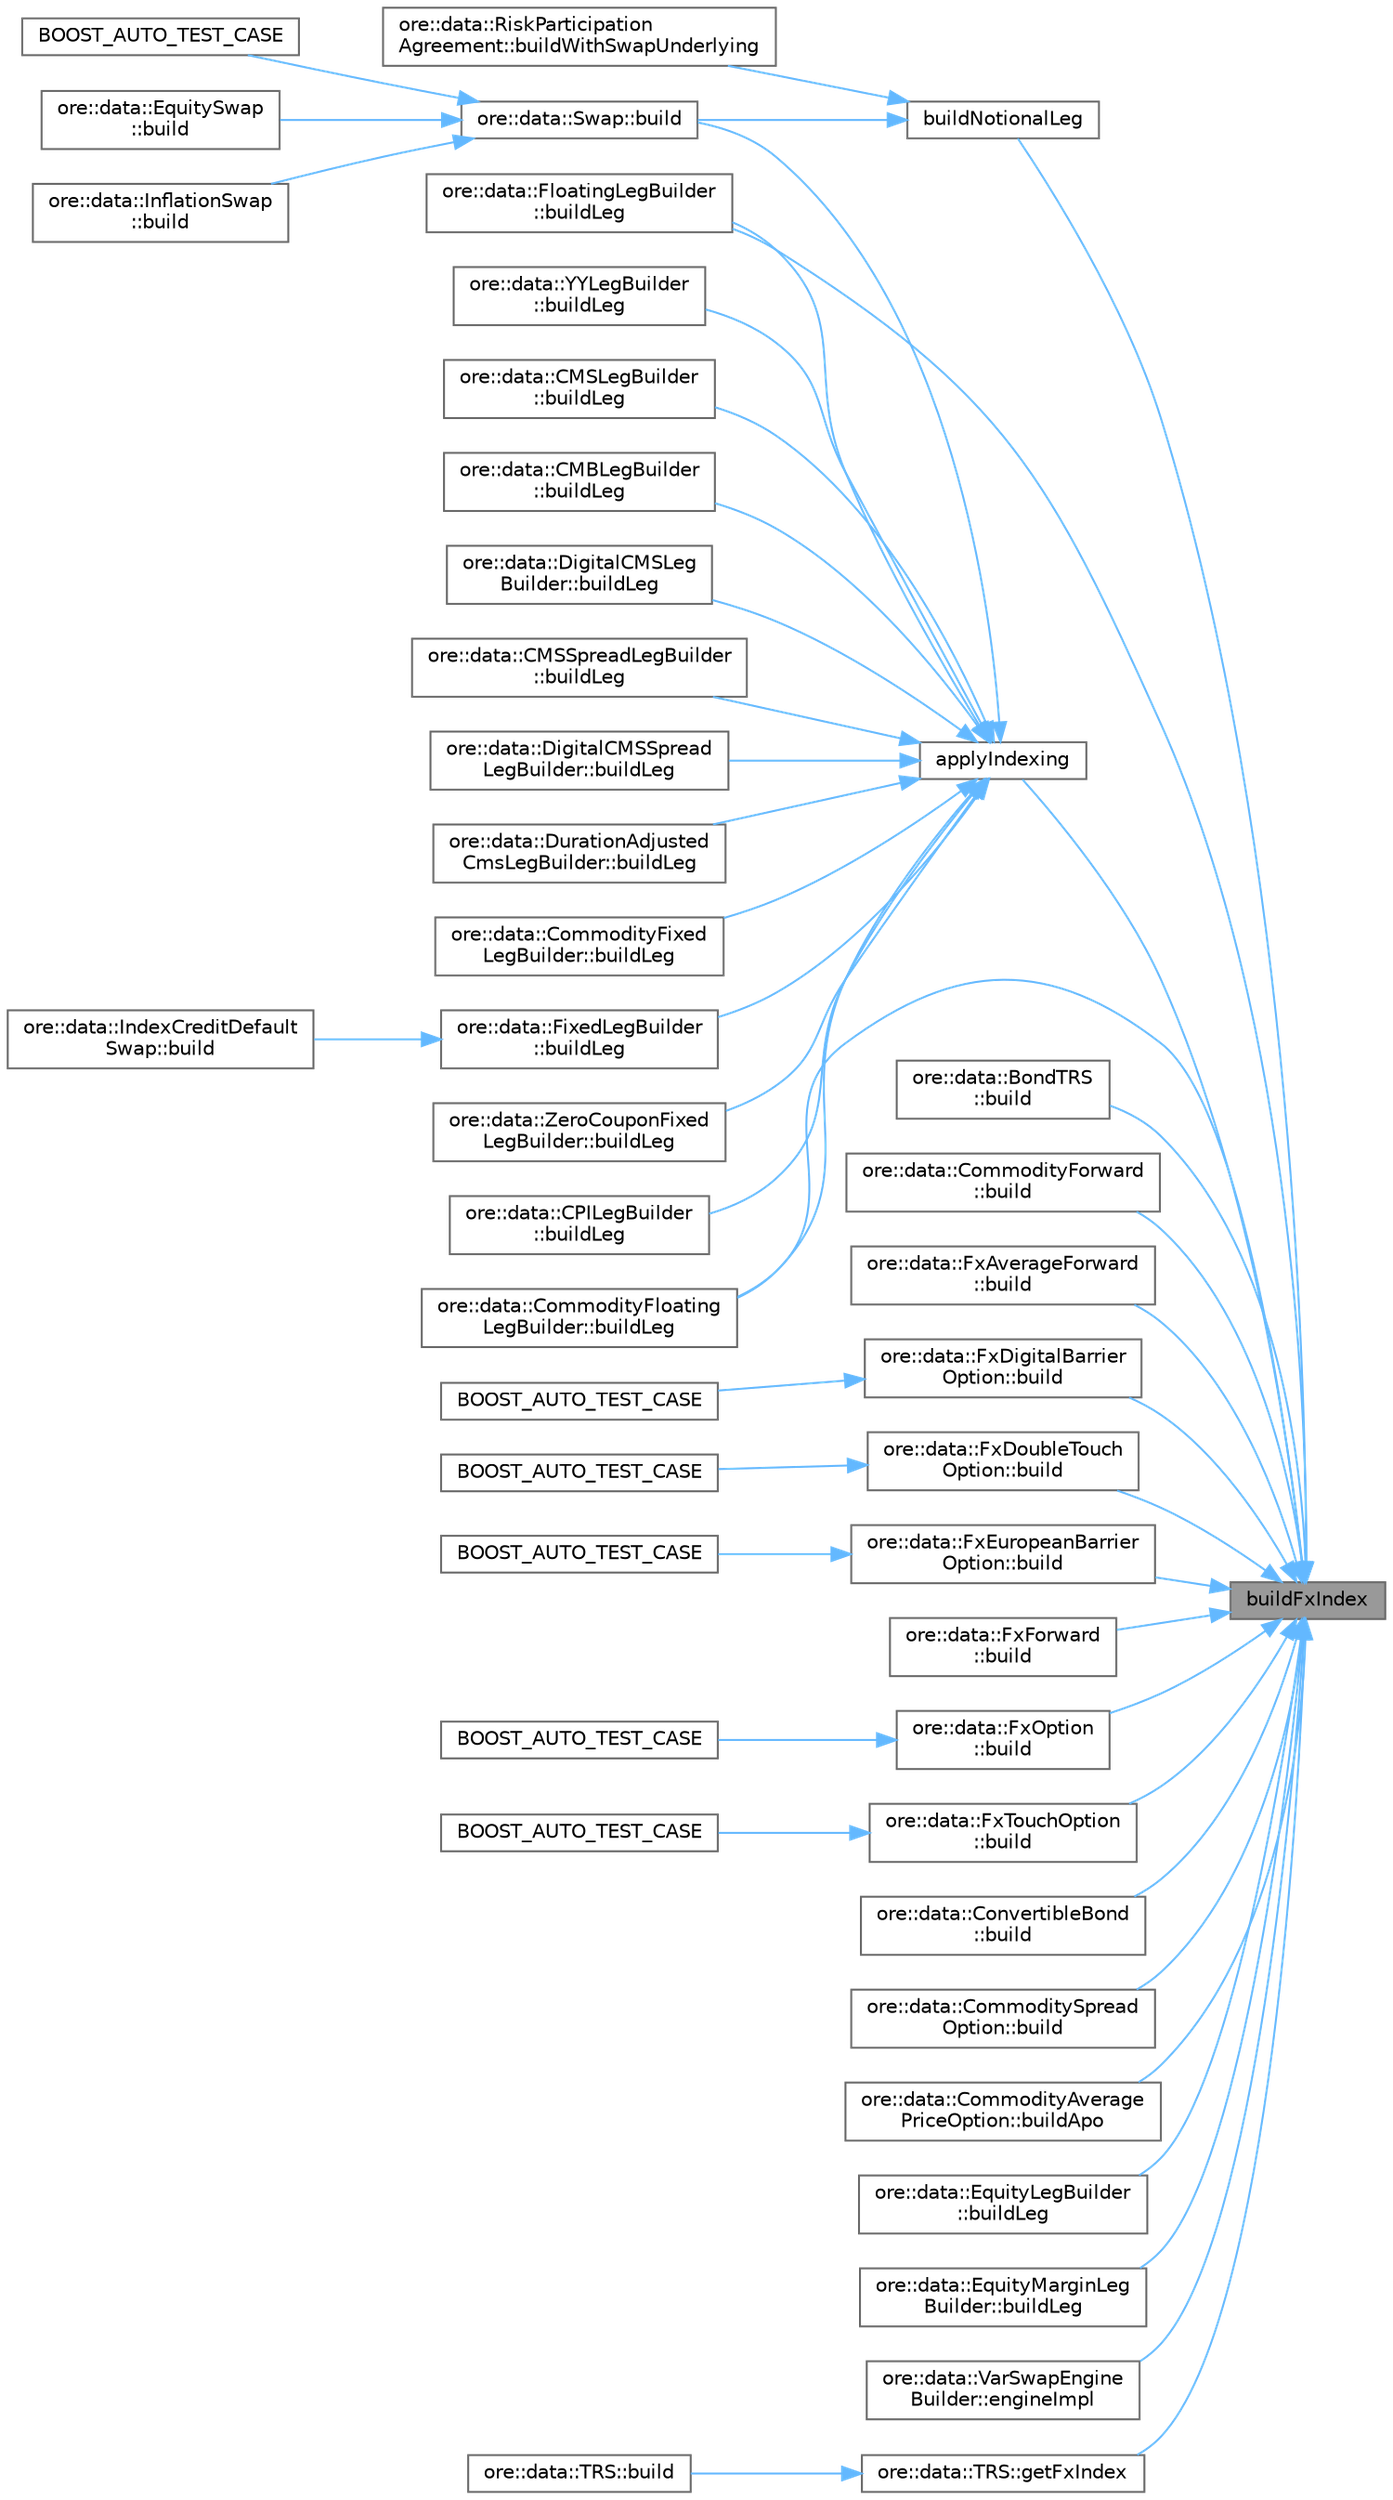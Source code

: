 digraph "buildFxIndex"
{
 // INTERACTIVE_SVG=YES
 // LATEX_PDF_SIZE
  bgcolor="transparent";
  edge [fontname=Helvetica,fontsize=10,labelfontname=Helvetica,labelfontsize=10];
  node [fontname=Helvetica,fontsize=10,shape=box,height=0.2,width=0.4];
  rankdir="RL";
  Node1 [label="buildFxIndex",height=0.2,width=0.4,color="gray40", fillcolor="grey60", style="filled", fontcolor="black",tooltip=" "];
  Node1 -> Node2 [dir="back",color="steelblue1",style="solid"];
  Node2 [label="applyIndexing",height=0.2,width=0.4,color="grey40", fillcolor="white", style="filled",URL="$namespaceore_1_1data.html#a445fe37fcb6ed264376329b7d70d58ee",tooltip=" "];
  Node2 -> Node3 [dir="back",color="steelblue1",style="solid"];
  Node3 [label="ore::data::Swap::build",height=0.2,width=0.4,color="grey40", fillcolor="white", style="filled",URL="$classore_1_1data_1_1_swap.html#a9c636e31b77522b708a0b20e376209aa",tooltip="Build QuantLib/QuantExt instrument, link pricing engine."];
  Node3 -> Node4 [dir="back",color="steelblue1",style="solid"];
  Node4 [label="BOOST_AUTO_TEST_CASE",height=0.2,width=0.4,color="grey40", fillcolor="white", style="filled",URL="$test_2todaysmarket_8cpp.html#aeb43366ac05a65218ef11c74fa7a5650",tooltip=" "];
  Node3 -> Node5 [dir="back",color="steelblue1",style="solid"];
  Node5 [label="ore::data::EquitySwap\l::build",height=0.2,width=0.4,color="grey40", fillcolor="white", style="filled",URL="$classore_1_1data_1_1_equity_swap.html#a9c636e31b77522b708a0b20e376209aa",tooltip="Trade interface."];
  Node3 -> Node6 [dir="back",color="steelblue1",style="solid"];
  Node6 [label="ore::data::InflationSwap\l::build",height=0.2,width=0.4,color="grey40", fillcolor="white", style="filled",URL="$classore_1_1data_1_1_inflation_swap.html#a9c636e31b77522b708a0b20e376209aa",tooltip="Trade interface."];
  Node2 -> Node7 [dir="back",color="steelblue1",style="solid"];
  Node7 [label="ore::data::FixedLegBuilder\l::buildLeg",height=0.2,width=0.4,color="grey40", fillcolor="white", style="filled",URL="$classore_1_1data_1_1_fixed_leg_builder.html#a2db8847a3f7eba0c3ab0378e263d10e7",tooltip=" "];
  Node7 -> Node8 [dir="back",color="steelblue1",style="solid"];
  Node8 [label="ore::data::IndexCreditDefault\lSwap::build",height=0.2,width=0.4,color="grey40", fillcolor="white", style="filled",URL="$classore_1_1data_1_1_index_credit_default_swap.html#a9c636e31b77522b708a0b20e376209aa",tooltip=" "];
  Node2 -> Node9 [dir="back",color="steelblue1",style="solid"];
  Node9 [label="ore::data::ZeroCouponFixed\lLegBuilder::buildLeg",height=0.2,width=0.4,color="grey40", fillcolor="white", style="filled",URL="$classore_1_1data_1_1_zero_coupon_fixed_leg_builder.html#a2db8847a3f7eba0c3ab0378e263d10e7",tooltip=" "];
  Node2 -> Node10 [dir="back",color="steelblue1",style="solid"];
  Node10 [label="ore::data::FloatingLegBuilder\l::buildLeg",height=0.2,width=0.4,color="grey40", fillcolor="white", style="filled",URL="$classore_1_1data_1_1_floating_leg_builder.html#a2db8847a3f7eba0c3ab0378e263d10e7",tooltip=" "];
  Node2 -> Node11 [dir="back",color="steelblue1",style="solid"];
  Node11 [label="ore::data::CPILegBuilder\l::buildLeg",height=0.2,width=0.4,color="grey40", fillcolor="white", style="filled",URL="$classore_1_1data_1_1_c_p_i_leg_builder.html#a2db8847a3f7eba0c3ab0378e263d10e7",tooltip=" "];
  Node2 -> Node12 [dir="back",color="steelblue1",style="solid"];
  Node12 [label="ore::data::YYLegBuilder\l::buildLeg",height=0.2,width=0.4,color="grey40", fillcolor="white", style="filled",URL="$classore_1_1data_1_1_y_y_leg_builder.html#a2db8847a3f7eba0c3ab0378e263d10e7",tooltip=" "];
  Node2 -> Node13 [dir="back",color="steelblue1",style="solid"];
  Node13 [label="ore::data::CMSLegBuilder\l::buildLeg",height=0.2,width=0.4,color="grey40", fillcolor="white", style="filled",URL="$classore_1_1data_1_1_c_m_s_leg_builder.html#a2db8847a3f7eba0c3ab0378e263d10e7",tooltip=" "];
  Node2 -> Node14 [dir="back",color="steelblue1",style="solid"];
  Node14 [label="ore::data::CMBLegBuilder\l::buildLeg",height=0.2,width=0.4,color="grey40", fillcolor="white", style="filled",URL="$classore_1_1data_1_1_c_m_b_leg_builder.html#a2db8847a3f7eba0c3ab0378e263d10e7",tooltip=" "];
  Node2 -> Node15 [dir="back",color="steelblue1",style="solid"];
  Node15 [label="ore::data::DigitalCMSLeg\lBuilder::buildLeg",height=0.2,width=0.4,color="grey40", fillcolor="white", style="filled",URL="$classore_1_1data_1_1_digital_c_m_s_leg_builder.html#a2db8847a3f7eba0c3ab0378e263d10e7",tooltip=" "];
  Node2 -> Node16 [dir="back",color="steelblue1",style="solid"];
  Node16 [label="ore::data::CMSSpreadLegBuilder\l::buildLeg",height=0.2,width=0.4,color="grey40", fillcolor="white", style="filled",URL="$classore_1_1data_1_1_c_m_s_spread_leg_builder.html#a2db8847a3f7eba0c3ab0378e263d10e7",tooltip=" "];
  Node2 -> Node17 [dir="back",color="steelblue1",style="solid"];
  Node17 [label="ore::data::DigitalCMSSpread\lLegBuilder::buildLeg",height=0.2,width=0.4,color="grey40", fillcolor="white", style="filled",URL="$classore_1_1data_1_1_digital_c_m_s_spread_leg_builder.html#a2db8847a3f7eba0c3ab0378e263d10e7",tooltip=" "];
  Node2 -> Node18 [dir="back",color="steelblue1",style="solid"];
  Node18 [label="ore::data::DurationAdjusted\lCmsLegBuilder::buildLeg",height=0.2,width=0.4,color="grey40", fillcolor="white", style="filled",URL="$classore_1_1data_1_1_duration_adjusted_cms_leg_builder.html#aec2b4d309c409580ac1da5b0d5e34f87",tooltip=" "];
  Node2 -> Node19 [dir="back",color="steelblue1",style="solid"];
  Node19 [label="ore::data::CommodityFixed\lLegBuilder::buildLeg",height=0.2,width=0.4,color="grey40", fillcolor="white", style="filled",URL="$classore_1_1data_1_1_commodity_fixed_leg_builder.html#a139b78cb06c706ab4a2a4f456f7ddad2",tooltip=" "];
  Node2 -> Node20 [dir="back",color="steelblue1",style="solid"];
  Node20 [label="ore::data::CommodityFloating\lLegBuilder::buildLeg",height=0.2,width=0.4,color="grey40", fillcolor="white", style="filled",URL="$classore_1_1data_1_1_commodity_floating_leg_builder.html#a139b78cb06c706ab4a2a4f456f7ddad2",tooltip=" "];
  Node1 -> Node21 [dir="back",color="steelblue1",style="solid"];
  Node21 [label="ore::data::BondTRS\l::build",height=0.2,width=0.4,color="grey40", fillcolor="white", style="filled",URL="$classore_1_1data_1_1_bond_t_r_s.html#a9c636e31b77522b708a0b20e376209aa",tooltip=" "];
  Node1 -> Node22 [dir="back",color="steelblue1",style="solid"];
  Node22 [label="ore::data::CommodityForward\l::build",height=0.2,width=0.4,color="grey40", fillcolor="white", style="filled",URL="$classore_1_1data_1_1_commodity_forward.html#a9c636e31b77522b708a0b20e376209aa",tooltip=" "];
  Node1 -> Node23 [dir="back",color="steelblue1",style="solid"];
  Node23 [label="ore::data::FxAverageForward\l::build",height=0.2,width=0.4,color="grey40", fillcolor="white", style="filled",URL="$classore_1_1data_1_1_fx_average_forward.html#a9c636e31b77522b708a0b20e376209aa",tooltip="Build QuantLib/QuantExt instrument, link pricing engine."];
  Node1 -> Node24 [dir="back",color="steelblue1",style="solid"];
  Node24 [label="ore::data::FxDigitalBarrier\lOption::build",height=0.2,width=0.4,color="grey40", fillcolor="white", style="filled",URL="$classore_1_1data_1_1_fx_digital_barrier_option.html#a9c636e31b77522b708a0b20e376209aa",tooltip="Build QuantLib/QuantExt instrument, link pricing engine."];
  Node24 -> Node25 [dir="back",color="steelblue1",style="solid"];
  Node25 [label="BOOST_AUTO_TEST_CASE",height=0.2,width=0.4,color="grey40", fillcolor="white", style="filled",URL="$fxexotics_8cpp.html#a1bb3d76e35ea3c22bb6f167cc5a2a9fa",tooltip=" "];
  Node1 -> Node26 [dir="back",color="steelblue1",style="solid"];
  Node26 [label="ore::data::FxDoubleTouch\lOption::build",height=0.2,width=0.4,color="grey40", fillcolor="white", style="filled",URL="$classore_1_1data_1_1_fx_double_touch_option.html#a9c636e31b77522b708a0b20e376209aa",tooltip="Build QuantLib/QuantExt instrument, link pricing engine."];
  Node26 -> Node27 [dir="back",color="steelblue1",style="solid"];
  Node27 [label="BOOST_AUTO_TEST_CASE",height=0.2,width=0.4,color="grey40", fillcolor="white", style="filled",URL="$fxexotics_8cpp.html#a356626221d09fa0287e4f5d1646ca231",tooltip=" "];
  Node1 -> Node28 [dir="back",color="steelblue1",style="solid"];
  Node28 [label="ore::data::FxEuropeanBarrier\lOption::build",height=0.2,width=0.4,color="grey40", fillcolor="white", style="filled",URL="$classore_1_1data_1_1_fx_european_barrier_option.html#a9c636e31b77522b708a0b20e376209aa",tooltip="Build QuantLib/QuantExt instrument, link pricing engine."];
  Node28 -> Node29 [dir="back",color="steelblue1",style="solid"];
  Node29 [label="BOOST_AUTO_TEST_CASE",height=0.2,width=0.4,color="grey40", fillcolor="white", style="filled",URL="$fxexotics_8cpp.html#acfd93f4169abaf3c0d3541c4a297d9de",tooltip=" "];
  Node1 -> Node30 [dir="back",color="steelblue1",style="solid"];
  Node30 [label="ore::data::FxForward\l::build",height=0.2,width=0.4,color="grey40", fillcolor="white", style="filled",URL="$classore_1_1data_1_1_fx_forward.html#a9c636e31b77522b708a0b20e376209aa",tooltip="Build QuantLib/QuantExt instrument, link pricing engine."];
  Node1 -> Node31 [dir="back",color="steelblue1",style="solid"];
  Node31 [label="ore::data::FxOption\l::build",height=0.2,width=0.4,color="grey40", fillcolor="white", style="filled",URL="$classore_1_1data_1_1_fx_option.html#a9c636e31b77522b708a0b20e376209aa",tooltip="Build QuantLib/QuantExt instrument, link pricing engine."];
  Node31 -> Node32 [dir="back",color="steelblue1",style="solid"];
  Node32 [label="BOOST_AUTO_TEST_CASE",height=0.2,width=0.4,color="grey40", fillcolor="white", style="filled",URL="$test_2fxoption_8cpp.html#a321417ba3c97d0524c8fa2d8acb97d72",tooltip=" "];
  Node1 -> Node33 [dir="back",color="steelblue1",style="solid"];
  Node33 [label="ore::data::FxTouchOption\l::build",height=0.2,width=0.4,color="grey40", fillcolor="white", style="filled",URL="$classore_1_1data_1_1_fx_touch_option.html#a9c636e31b77522b708a0b20e376209aa",tooltip="Build QuantLib/QuantExt instrument, link pricing engine."];
  Node33 -> Node34 [dir="back",color="steelblue1",style="solid"];
  Node34 [label="BOOST_AUTO_TEST_CASE",height=0.2,width=0.4,color="grey40", fillcolor="white", style="filled",URL="$fxexotics_8cpp.html#a81ded61bff8d1f143845d1a8063ab363",tooltip=" "];
  Node1 -> Node35 [dir="back",color="steelblue1",style="solid"];
  Node35 [label="ore::data::ConvertibleBond\l::build",height=0.2,width=0.4,color="grey40", fillcolor="white", style="filled",URL="$classore_1_1data_1_1_convertible_bond.html#ac998e259f78b98d10df4f18f6d3c9a9a",tooltip=" "];
  Node1 -> Node36 [dir="back",color="steelblue1",style="solid"];
  Node36 [label="ore::data::CommoditySpread\lOption::build",height=0.2,width=0.4,color="grey40", fillcolor="white", style="filled",URL="$classore_1_1data_1_1_commodity_spread_option.html#a9af2b9e6d488683123c6e4790595eb2b",tooltip="Implement the build method."];
  Node1 -> Node37 [dir="back",color="steelblue1",style="solid"];
  Node37 [label="ore::data::CommodityAverage\lPriceOption::buildApo",height=0.2,width=0.4,color="grey40", fillcolor="white", style="filled",URL="$classore_1_1data_1_1_commodity_average_price_option.html#a63d76bef3cb7216d4474fd99daff6989",tooltip="Build an average price option."];
  Node1 -> Node10 [dir="back",color="steelblue1",style="solid"];
  Node1 -> Node38 [dir="back",color="steelblue1",style="solid"];
  Node38 [label="ore::data::EquityLegBuilder\l::buildLeg",height=0.2,width=0.4,color="grey40", fillcolor="white", style="filled",URL="$classore_1_1data_1_1_equity_leg_builder.html#a2db8847a3f7eba0c3ab0378e263d10e7",tooltip=" "];
  Node1 -> Node39 [dir="back",color="steelblue1",style="solid"];
  Node39 [label="ore::data::EquityMarginLeg\lBuilder::buildLeg",height=0.2,width=0.4,color="grey40", fillcolor="white", style="filled",URL="$classore_1_1data_1_1_equity_margin_leg_builder.html#ac25b5a10692628a66506b2d57514962c",tooltip=" "];
  Node1 -> Node20 [dir="back",color="steelblue1",style="solid"];
  Node1 -> Node40 [dir="back",color="steelblue1",style="solid"];
  Node40 [label="buildNotionalLeg",height=0.2,width=0.4,color="grey40", fillcolor="white", style="filled",URL="$namespaceore_1_1data.html#a4a1f489aaefd95989a88a7b10ab23cfc",tooltip=" "];
  Node40 -> Node3 [dir="back",color="steelblue1",style="solid"];
  Node40 -> Node41 [dir="back",color="steelblue1",style="solid"];
  Node41 [label="ore::data::RiskParticipation\lAgreement::buildWithSwapUnderlying",height=0.2,width=0.4,color="grey40", fillcolor="white", style="filled",URL="$classore_1_1data_1_1_risk_participation_agreement.html#a2582a803e4b4ea664059c4c3f0308e69",tooltip=" "];
  Node1 -> Node42 [dir="back",color="steelblue1",style="solid"];
  Node42 [label="ore::data::VarSwapEngine\lBuilder::engineImpl",height=0.2,width=0.4,color="grey40", fillcolor="white", style="filled",URL="$classore_1_1data_1_1_var_swap_engine_builder.html#a73d88e4c263f125ca9bcfaf8a8a3f739",tooltip=" "];
  Node1 -> Node43 [dir="back",color="steelblue1",style="solid"];
  Node43 [label="ore::data::TRS::getFxIndex",height=0.2,width=0.4,color="grey40", fillcolor="white", style="filled",URL="$classore_1_1data_1_1_t_r_s.html#a6a25ab324237ccf6c38e872b72c87a30",tooltip=" "];
  Node43 -> Node44 [dir="back",color="steelblue1",style="solid"];
  Node44 [label="ore::data::TRS::build",height=0.2,width=0.4,color="grey40", fillcolor="white", style="filled",URL="$classore_1_1data_1_1_t_r_s.html#a9c636e31b77522b708a0b20e376209aa",tooltip=" "];
}
